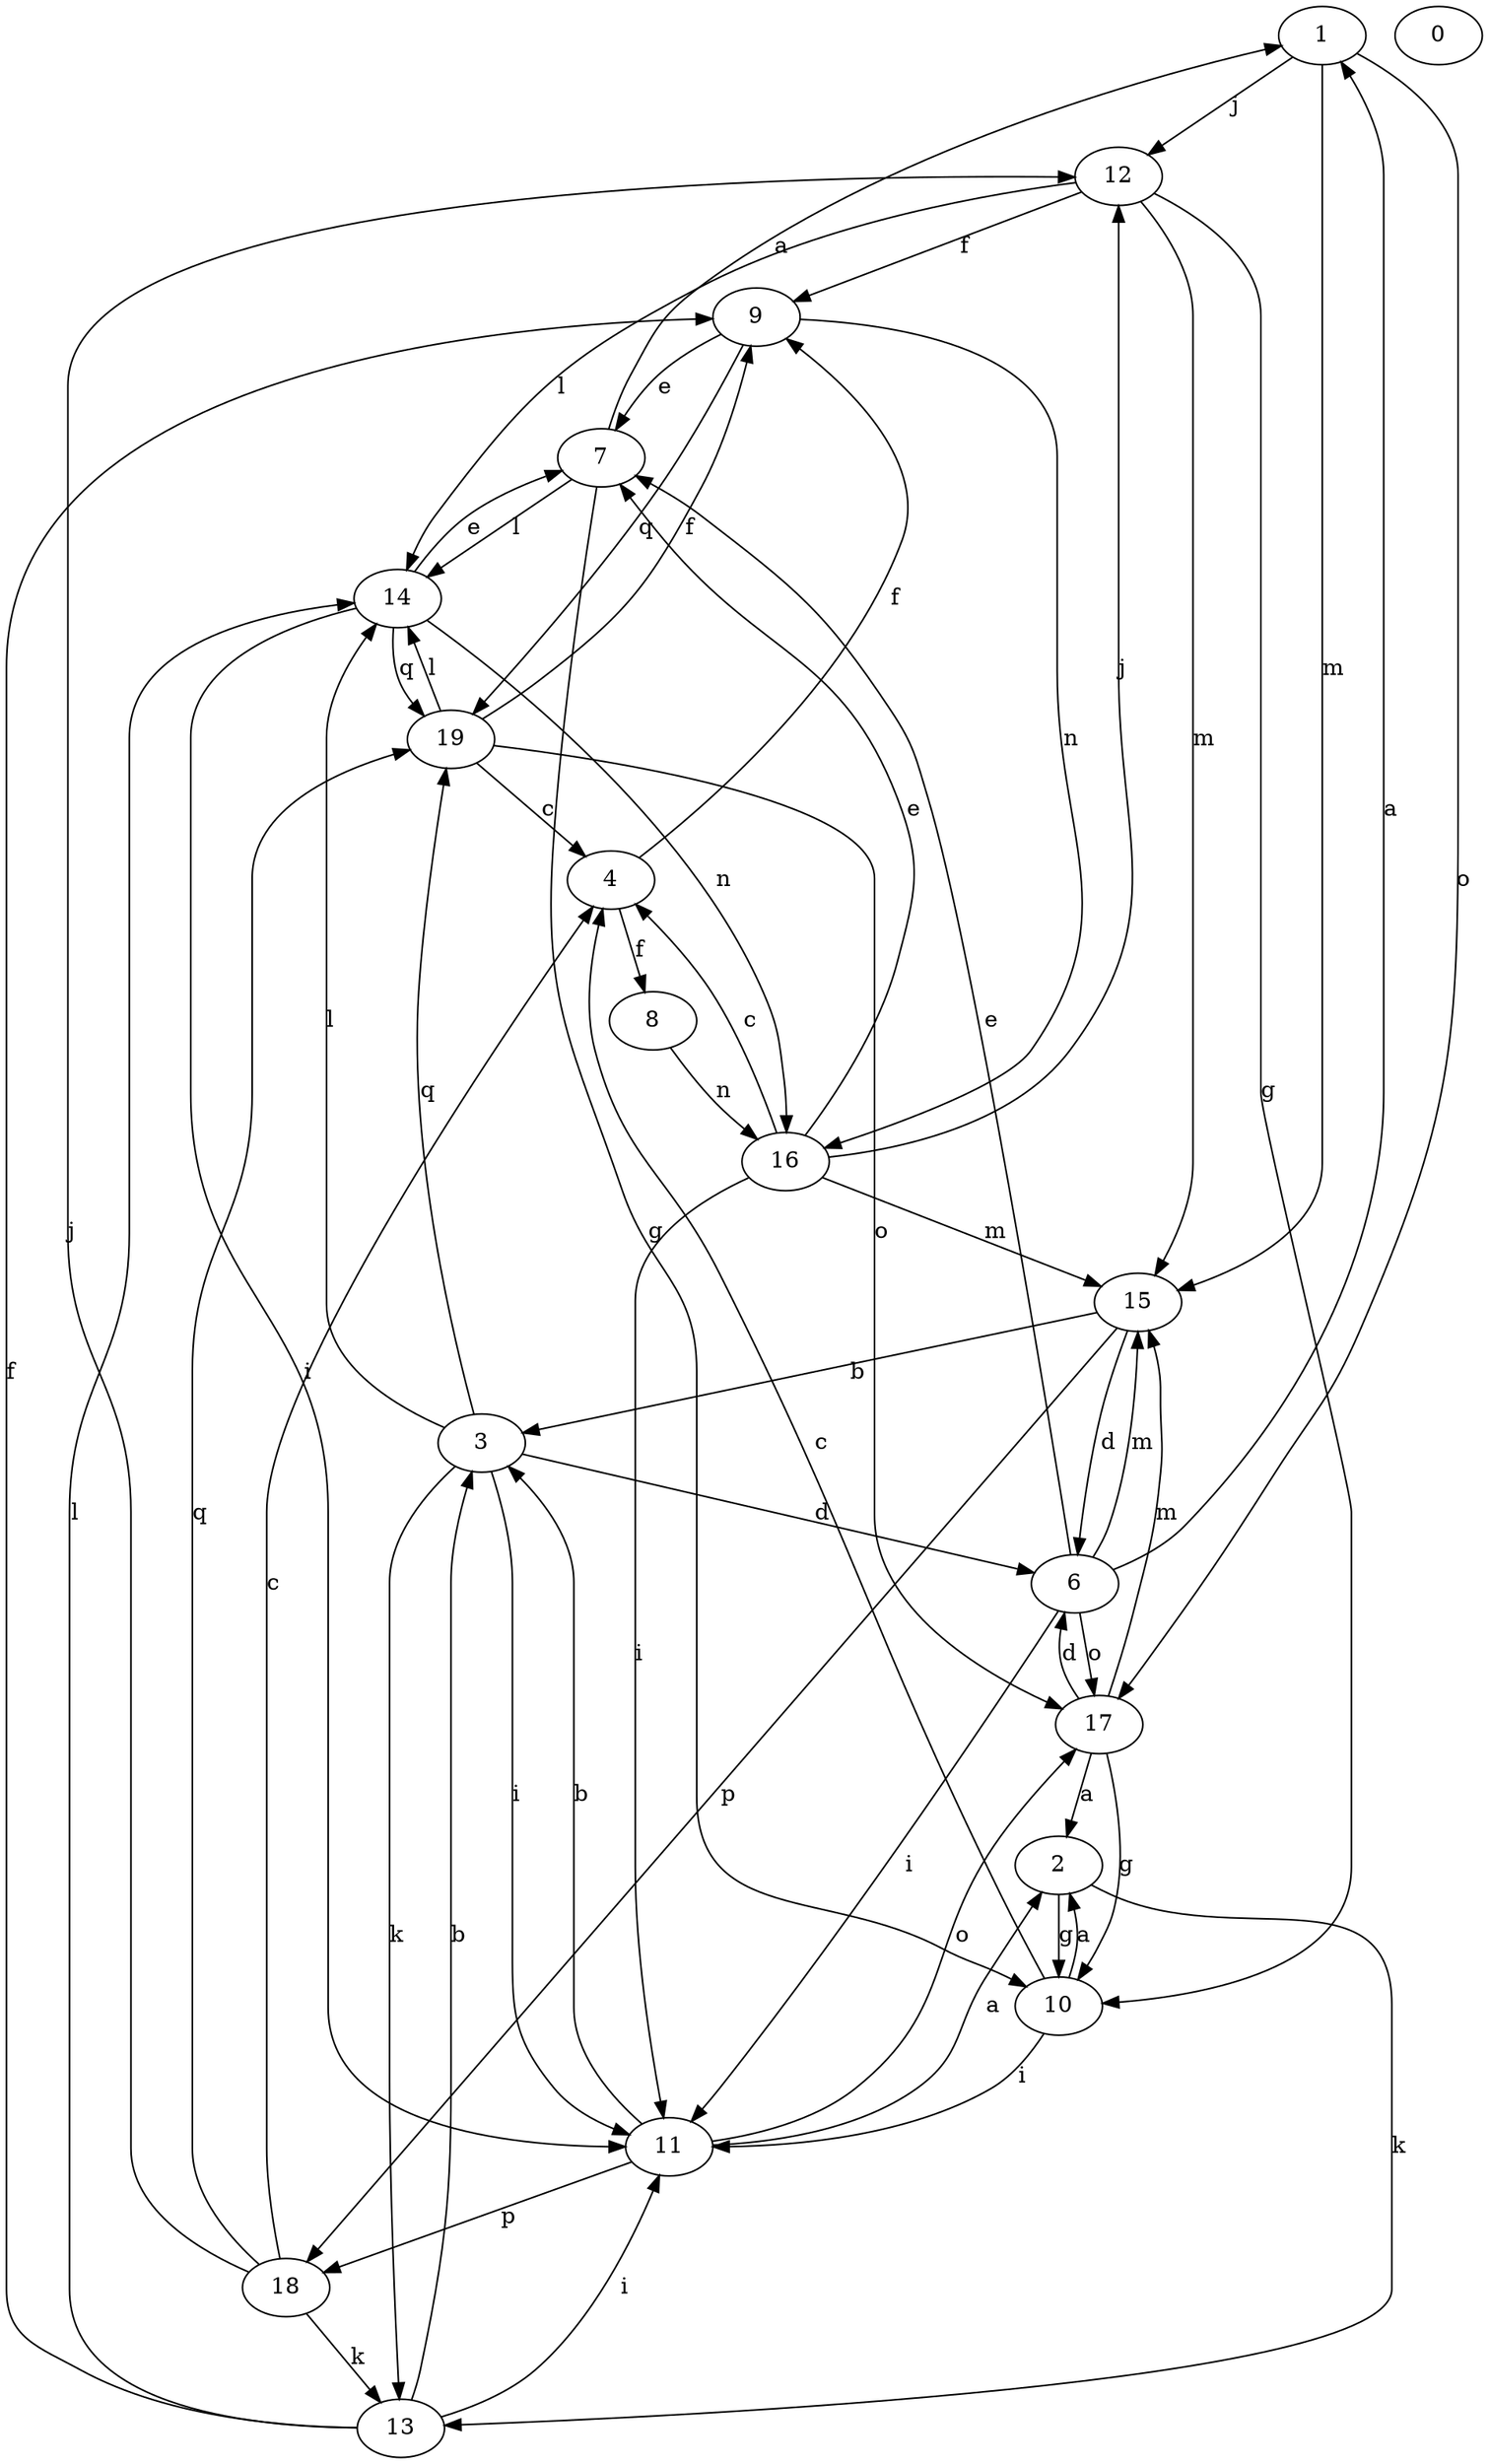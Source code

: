 strict digraph  {
1;
2;
3;
4;
6;
0;
7;
8;
9;
10;
11;
12;
13;
14;
15;
16;
17;
18;
19;
1 -> 12  [label=j];
1 -> 15  [label=m];
1 -> 17  [label=o];
2 -> 10  [label=g];
2 -> 13  [label=k];
3 -> 6  [label=d];
3 -> 11  [label=i];
3 -> 13  [label=k];
3 -> 14  [label=l];
3 -> 19  [label=q];
4 -> 8  [label=f];
4 -> 9  [label=f];
6 -> 1  [label=a];
6 -> 7  [label=e];
6 -> 11  [label=i];
6 -> 15  [label=m];
6 -> 17  [label=o];
7 -> 1  [label=a];
7 -> 10  [label=g];
7 -> 14  [label=l];
8 -> 16  [label=n];
9 -> 7  [label=e];
9 -> 16  [label=n];
9 -> 19  [label=q];
10 -> 2  [label=a];
10 -> 4  [label=c];
10 -> 11  [label=i];
11 -> 2  [label=a];
11 -> 3  [label=b];
11 -> 17  [label=o];
11 -> 18  [label=p];
12 -> 9  [label=f];
12 -> 10  [label=g];
12 -> 14  [label=l];
12 -> 15  [label=m];
13 -> 3  [label=b];
13 -> 9  [label=f];
13 -> 11  [label=i];
13 -> 14  [label=l];
14 -> 7  [label=e];
14 -> 11  [label=i];
14 -> 16  [label=n];
14 -> 19  [label=q];
15 -> 3  [label=b];
15 -> 6  [label=d];
15 -> 18  [label=p];
16 -> 4  [label=c];
16 -> 7  [label=e];
16 -> 11  [label=i];
16 -> 12  [label=j];
16 -> 15  [label=m];
17 -> 2  [label=a];
17 -> 6  [label=d];
17 -> 10  [label=g];
17 -> 15  [label=m];
18 -> 4  [label=c];
18 -> 12  [label=j];
18 -> 13  [label=k];
18 -> 19  [label=q];
19 -> 4  [label=c];
19 -> 9  [label=f];
19 -> 14  [label=l];
19 -> 17  [label=o];
}
